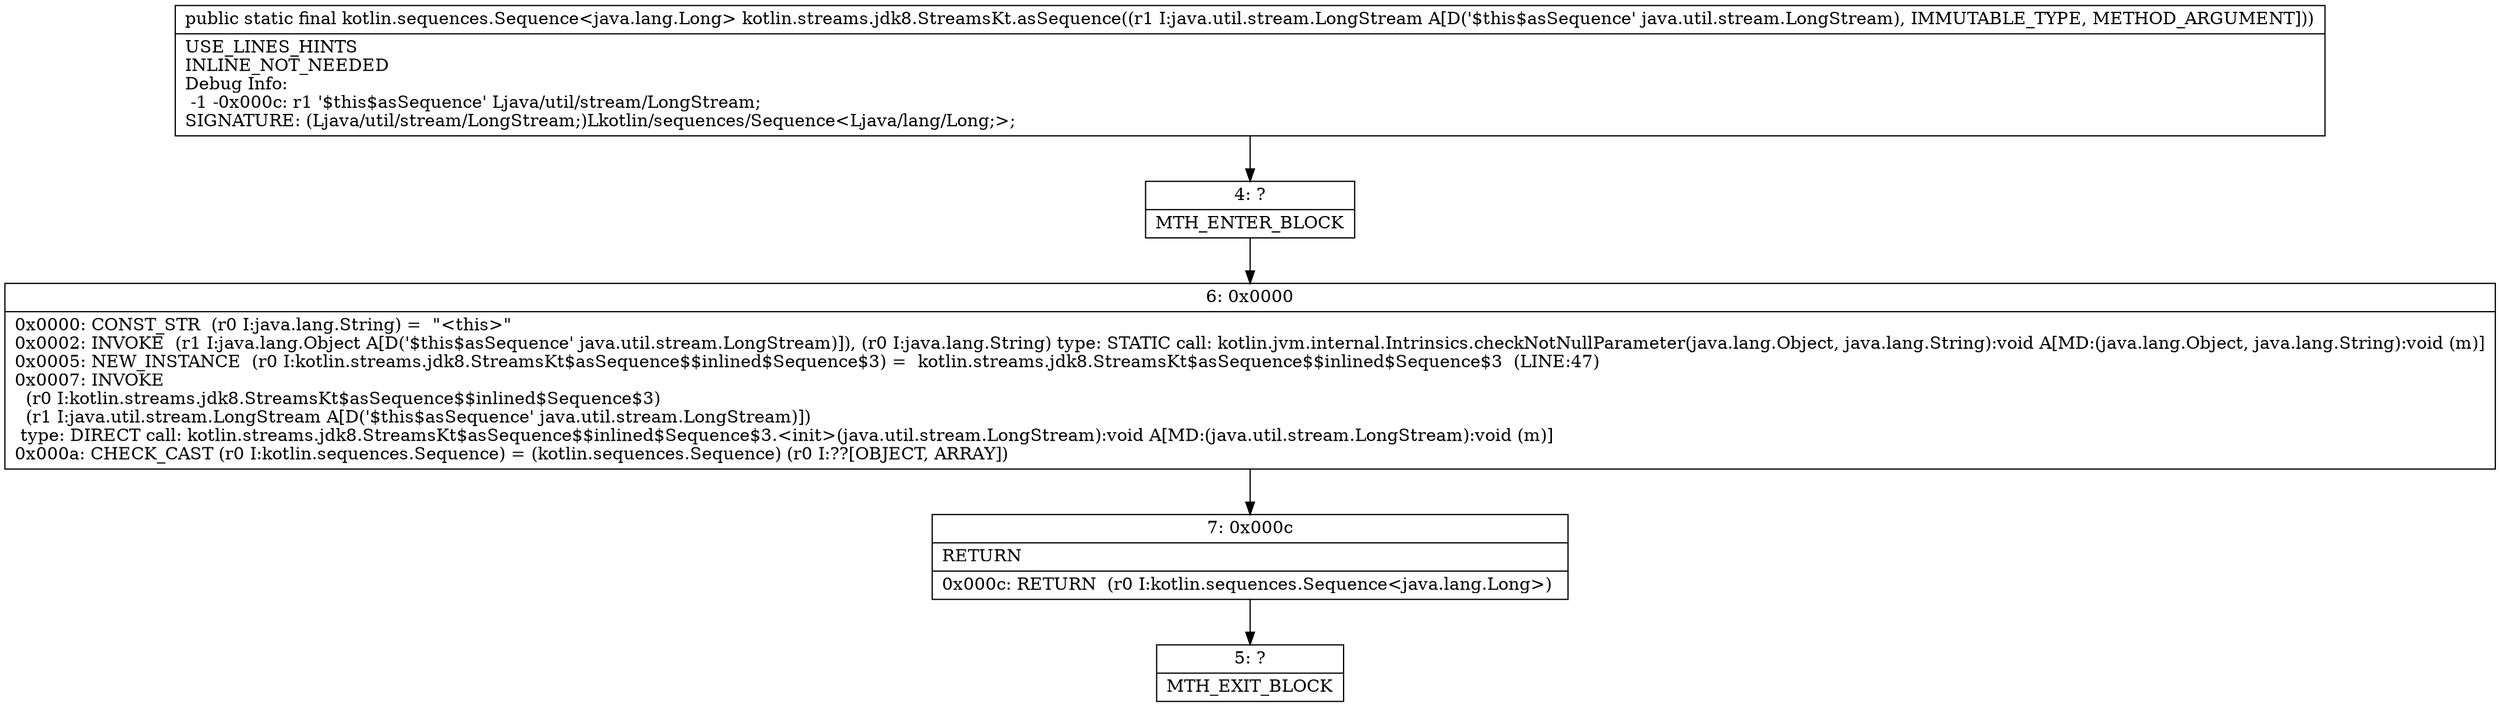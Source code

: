 digraph "CFG forkotlin.streams.jdk8.StreamsKt.asSequence(Ljava\/util\/stream\/LongStream;)Lkotlin\/sequences\/Sequence;" {
Node_4 [shape=record,label="{4\:\ ?|MTH_ENTER_BLOCK\l}"];
Node_6 [shape=record,label="{6\:\ 0x0000|0x0000: CONST_STR  (r0 I:java.lang.String) =  \"\<this\>\" \l0x0002: INVOKE  (r1 I:java.lang.Object A[D('$this$asSequence' java.util.stream.LongStream)]), (r0 I:java.lang.String) type: STATIC call: kotlin.jvm.internal.Intrinsics.checkNotNullParameter(java.lang.Object, java.lang.String):void A[MD:(java.lang.Object, java.lang.String):void (m)]\l0x0005: NEW_INSTANCE  (r0 I:kotlin.streams.jdk8.StreamsKt$asSequence$$inlined$Sequence$3) =  kotlin.streams.jdk8.StreamsKt$asSequence$$inlined$Sequence$3  (LINE:47)\l0x0007: INVOKE  \l  (r0 I:kotlin.streams.jdk8.StreamsKt$asSequence$$inlined$Sequence$3)\l  (r1 I:java.util.stream.LongStream A[D('$this$asSequence' java.util.stream.LongStream)])\l type: DIRECT call: kotlin.streams.jdk8.StreamsKt$asSequence$$inlined$Sequence$3.\<init\>(java.util.stream.LongStream):void A[MD:(java.util.stream.LongStream):void (m)]\l0x000a: CHECK_CAST (r0 I:kotlin.sequences.Sequence) = (kotlin.sequences.Sequence) (r0 I:??[OBJECT, ARRAY]) \l}"];
Node_7 [shape=record,label="{7\:\ 0x000c|RETURN\l|0x000c: RETURN  (r0 I:kotlin.sequences.Sequence\<java.lang.Long\>) \l}"];
Node_5 [shape=record,label="{5\:\ ?|MTH_EXIT_BLOCK\l}"];
MethodNode[shape=record,label="{public static final kotlin.sequences.Sequence\<java.lang.Long\> kotlin.streams.jdk8.StreamsKt.asSequence((r1 I:java.util.stream.LongStream A[D('$this$asSequence' java.util.stream.LongStream), IMMUTABLE_TYPE, METHOD_ARGUMENT]))  | USE_LINES_HINTS\lINLINE_NOT_NEEDED\lDebug Info:\l  \-1 \-0x000c: r1 '$this$asSequence' Ljava\/util\/stream\/LongStream;\lSIGNATURE: (Ljava\/util\/stream\/LongStream;)Lkotlin\/sequences\/Sequence\<Ljava\/lang\/Long;\>;\l}"];
MethodNode -> Node_4;Node_4 -> Node_6;
Node_6 -> Node_7;
Node_7 -> Node_5;
}

